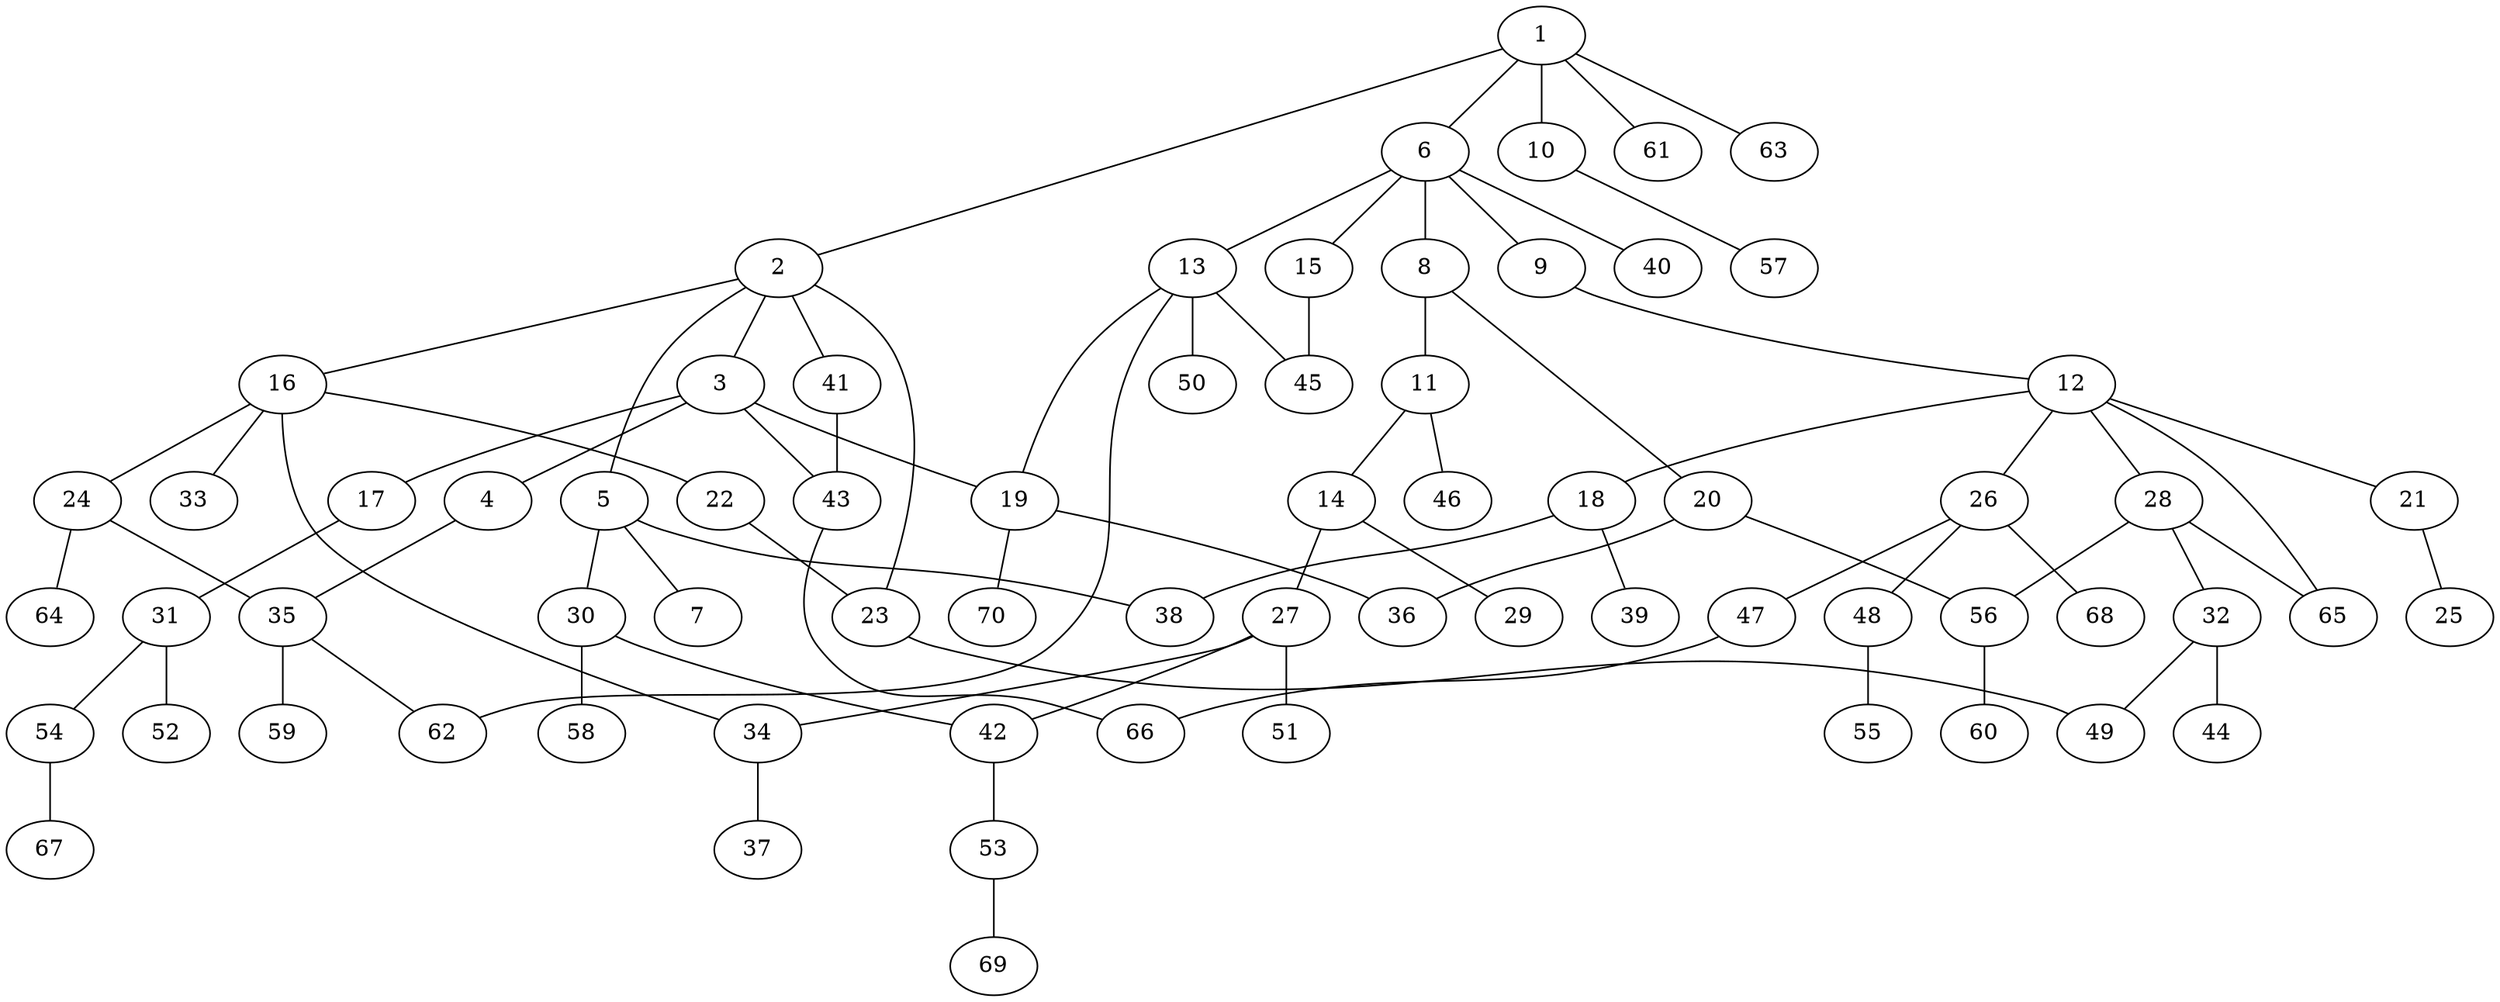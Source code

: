 graph graphname {1--2
1--6
1--10
1--61
1--63
2--3
2--5
2--16
2--23
2--41
3--4
3--17
3--19
3--43
4--35
5--7
5--30
5--38
6--8
6--9
6--13
6--15
6--40
8--11
8--20
9--12
10--57
11--14
11--46
12--18
12--21
12--26
12--28
12--65
13--19
13--45
13--50
13--62
14--27
14--29
15--45
16--22
16--24
16--33
16--34
17--31
18--38
18--39
19--36
19--70
20--36
20--56
21--25
22--23
23--49
24--35
24--64
26--47
26--48
26--68
27--34
27--42
27--51
28--32
28--56
28--65
30--42
30--58
31--52
31--54
32--44
32--49
34--37
35--59
35--62
41--43
42--53
43--66
47--66
48--55
53--69
54--67
56--60
}
